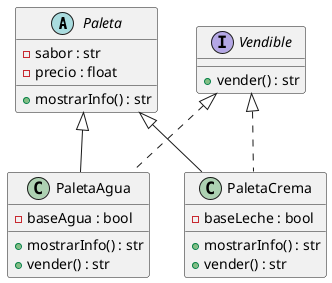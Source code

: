 @startuml
abstract class Paleta {
    - sabor : str
    - precio : float
    + mostrarInfo() : str
}

interface Vendible {
    + vender() : str
}

class PaletaAgua {
    - baseAgua : bool
    + mostrarInfo() : str
    + vender() : str
}

class PaletaCrema {
    - baseLeche : bool
    + mostrarInfo() : str
    + vender() : str
}

Paleta <|-- PaletaAgua
Paleta <|-- PaletaCrema
Vendible <|.. PaletaAgua
Vendible <|.. PaletaCrema
@enduml
